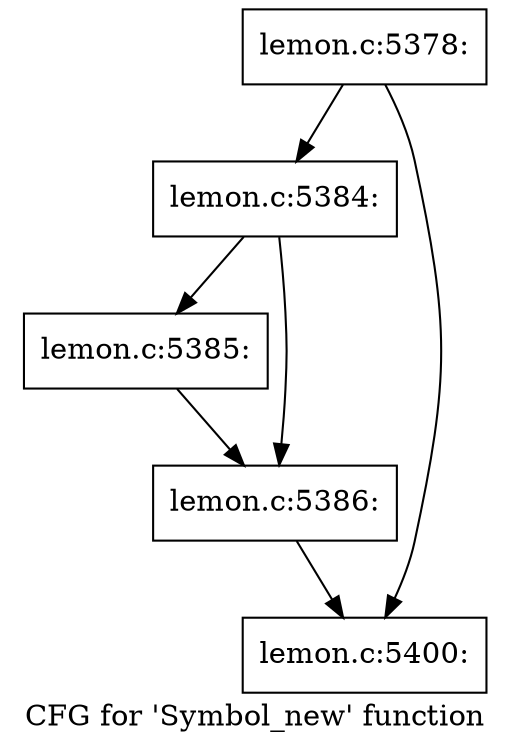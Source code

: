 digraph "CFG for 'Symbol_new' function" {
	label="CFG for 'Symbol_new' function";

	Node0x56256568a200 [shape=record,label="{lemon.c:5378:}"];
	Node0x56256568a200 -> Node0x56256568a790;
	Node0x56256568a200 -> Node0x56256568fcc0;
	Node0x56256568a790 [shape=record,label="{lemon.c:5384:}"];
	Node0x56256568a790 -> Node0x562565690230;
	Node0x56256568a790 -> Node0x562565690280;
	Node0x562565690230 [shape=record,label="{lemon.c:5385:}"];
	Node0x562565690230 -> Node0x562565690280;
	Node0x562565690280 [shape=record,label="{lemon.c:5386:}"];
	Node0x562565690280 -> Node0x56256568fcc0;
	Node0x56256568fcc0 [shape=record,label="{lemon.c:5400:}"];
}
